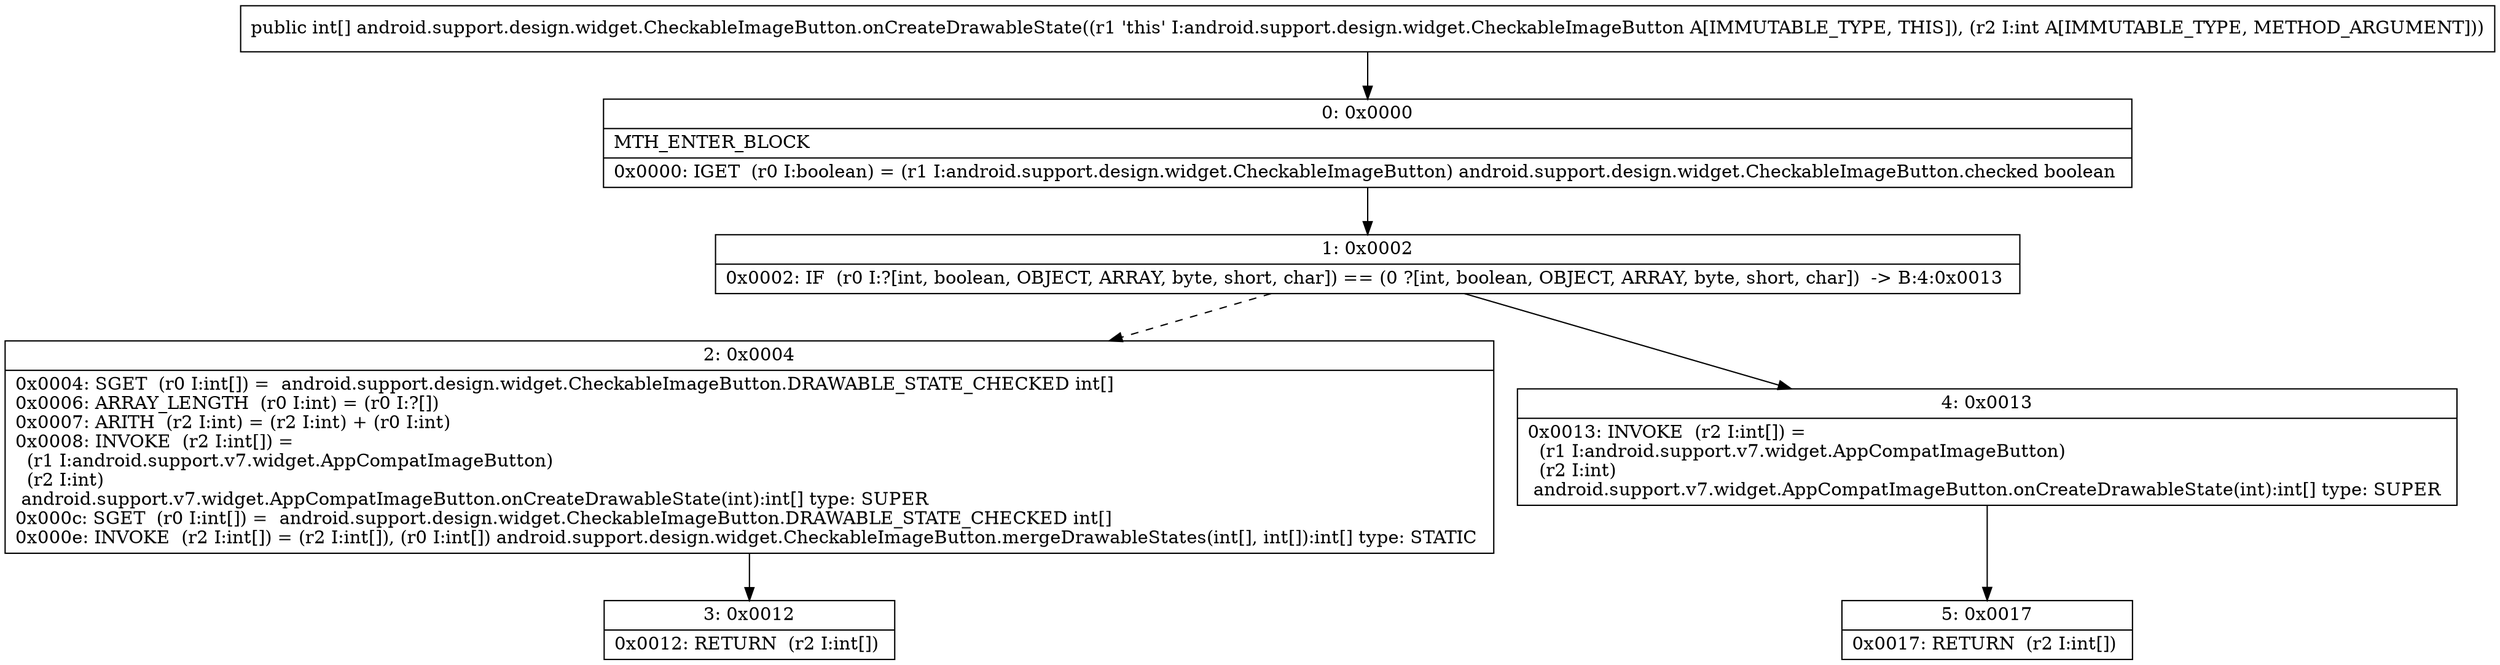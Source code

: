 digraph "CFG forandroid.support.design.widget.CheckableImageButton.onCreateDrawableState(I)[I" {
Node_0 [shape=record,label="{0\:\ 0x0000|MTH_ENTER_BLOCK\l|0x0000: IGET  (r0 I:boolean) = (r1 I:android.support.design.widget.CheckableImageButton) android.support.design.widget.CheckableImageButton.checked boolean \l}"];
Node_1 [shape=record,label="{1\:\ 0x0002|0x0002: IF  (r0 I:?[int, boolean, OBJECT, ARRAY, byte, short, char]) == (0 ?[int, boolean, OBJECT, ARRAY, byte, short, char])  \-\> B:4:0x0013 \l}"];
Node_2 [shape=record,label="{2\:\ 0x0004|0x0004: SGET  (r0 I:int[]) =  android.support.design.widget.CheckableImageButton.DRAWABLE_STATE_CHECKED int[] \l0x0006: ARRAY_LENGTH  (r0 I:int) = (r0 I:?[]) \l0x0007: ARITH  (r2 I:int) = (r2 I:int) + (r0 I:int) \l0x0008: INVOKE  (r2 I:int[]) = \l  (r1 I:android.support.v7.widget.AppCompatImageButton)\l  (r2 I:int)\l android.support.v7.widget.AppCompatImageButton.onCreateDrawableState(int):int[] type: SUPER \l0x000c: SGET  (r0 I:int[]) =  android.support.design.widget.CheckableImageButton.DRAWABLE_STATE_CHECKED int[] \l0x000e: INVOKE  (r2 I:int[]) = (r2 I:int[]), (r0 I:int[]) android.support.design.widget.CheckableImageButton.mergeDrawableStates(int[], int[]):int[] type: STATIC \l}"];
Node_3 [shape=record,label="{3\:\ 0x0012|0x0012: RETURN  (r2 I:int[]) \l}"];
Node_4 [shape=record,label="{4\:\ 0x0013|0x0013: INVOKE  (r2 I:int[]) = \l  (r1 I:android.support.v7.widget.AppCompatImageButton)\l  (r2 I:int)\l android.support.v7.widget.AppCompatImageButton.onCreateDrawableState(int):int[] type: SUPER \l}"];
Node_5 [shape=record,label="{5\:\ 0x0017|0x0017: RETURN  (r2 I:int[]) \l}"];
MethodNode[shape=record,label="{public int[] android.support.design.widget.CheckableImageButton.onCreateDrawableState((r1 'this' I:android.support.design.widget.CheckableImageButton A[IMMUTABLE_TYPE, THIS]), (r2 I:int A[IMMUTABLE_TYPE, METHOD_ARGUMENT])) }"];
MethodNode -> Node_0;
Node_0 -> Node_1;
Node_1 -> Node_2[style=dashed];
Node_1 -> Node_4;
Node_2 -> Node_3;
Node_4 -> Node_5;
}

